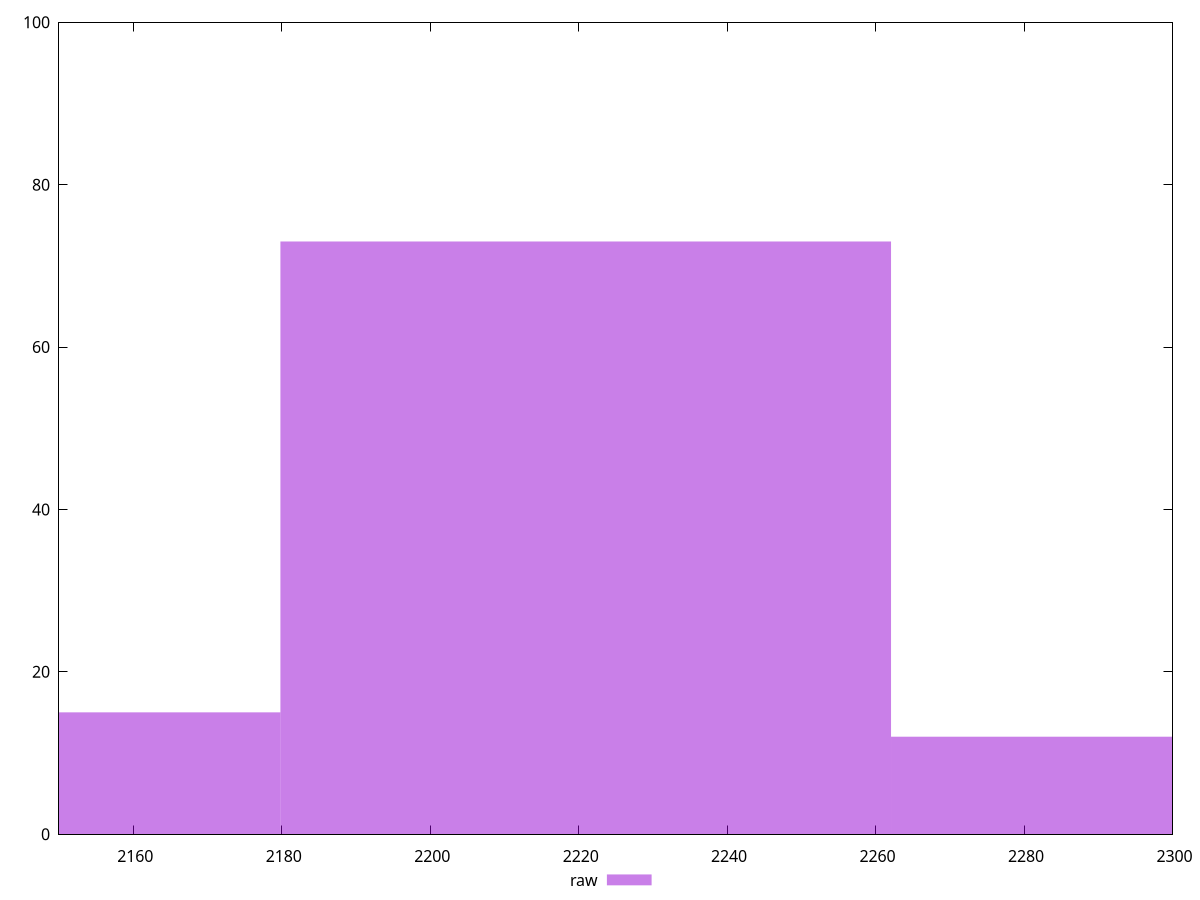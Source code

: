 reset

$raw <<EOF
2303.2129626300807 12
2220.9553568218635 73
2138.697751013646 15
EOF

set key outside below
set boxwidth 82.25760580821716
set xrange [2150:2300]
set yrange [0:100]
set trange [0:100]
set style fill transparent solid 0.5 noborder
set terminal svg size 640, 490 enhanced background rgb 'white'
set output "report_00018_2021-02-10T15-25-16.877Z/unused-javascript/samples/pages+cached+noadtech+nomedia/raw/histogram.svg"

plot $raw title "raw" with boxes

reset
